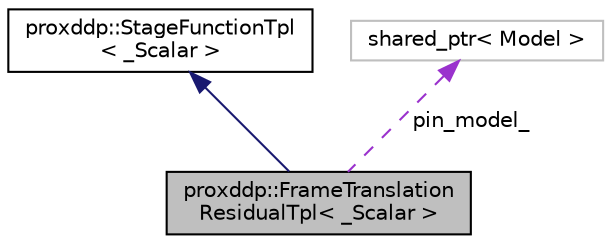 digraph "proxddp::FrameTranslationResidualTpl&lt; _Scalar &gt;"
{
 // LATEX_PDF_SIZE
  bgcolor="transparent";
  edge [fontname="Helvetica",fontsize="10",labelfontname="Helvetica",labelfontsize="10"];
  node [fontname="Helvetica",fontsize="10",shape=record];
  Node1 [label="proxddp::FrameTranslation\lResidualTpl\< _Scalar \>",height=0.2,width=0.4,color="black", fillcolor="grey75", style="filled", fontcolor="black",tooltip=" "];
  Node2 -> Node1 [dir="back",color="midnightblue",fontsize="10",style="solid",fontname="Helvetica"];
  Node2 [label="proxddp::StageFunctionTpl\l\< _Scalar \>",height=0.2,width=0.4,color="black",URL="$structproxddp_1_1StageFunctionTpl.html",tooltip="Class representing ternary functions ."];
  Node3 -> Node1 [dir="back",color="darkorchid3",fontsize="10",style="dashed",label=" pin_model_" ,fontname="Helvetica"];
  Node3 [label="shared_ptr\< Model \>",height=0.2,width=0.4,color="grey75",tooltip=" "];
}
